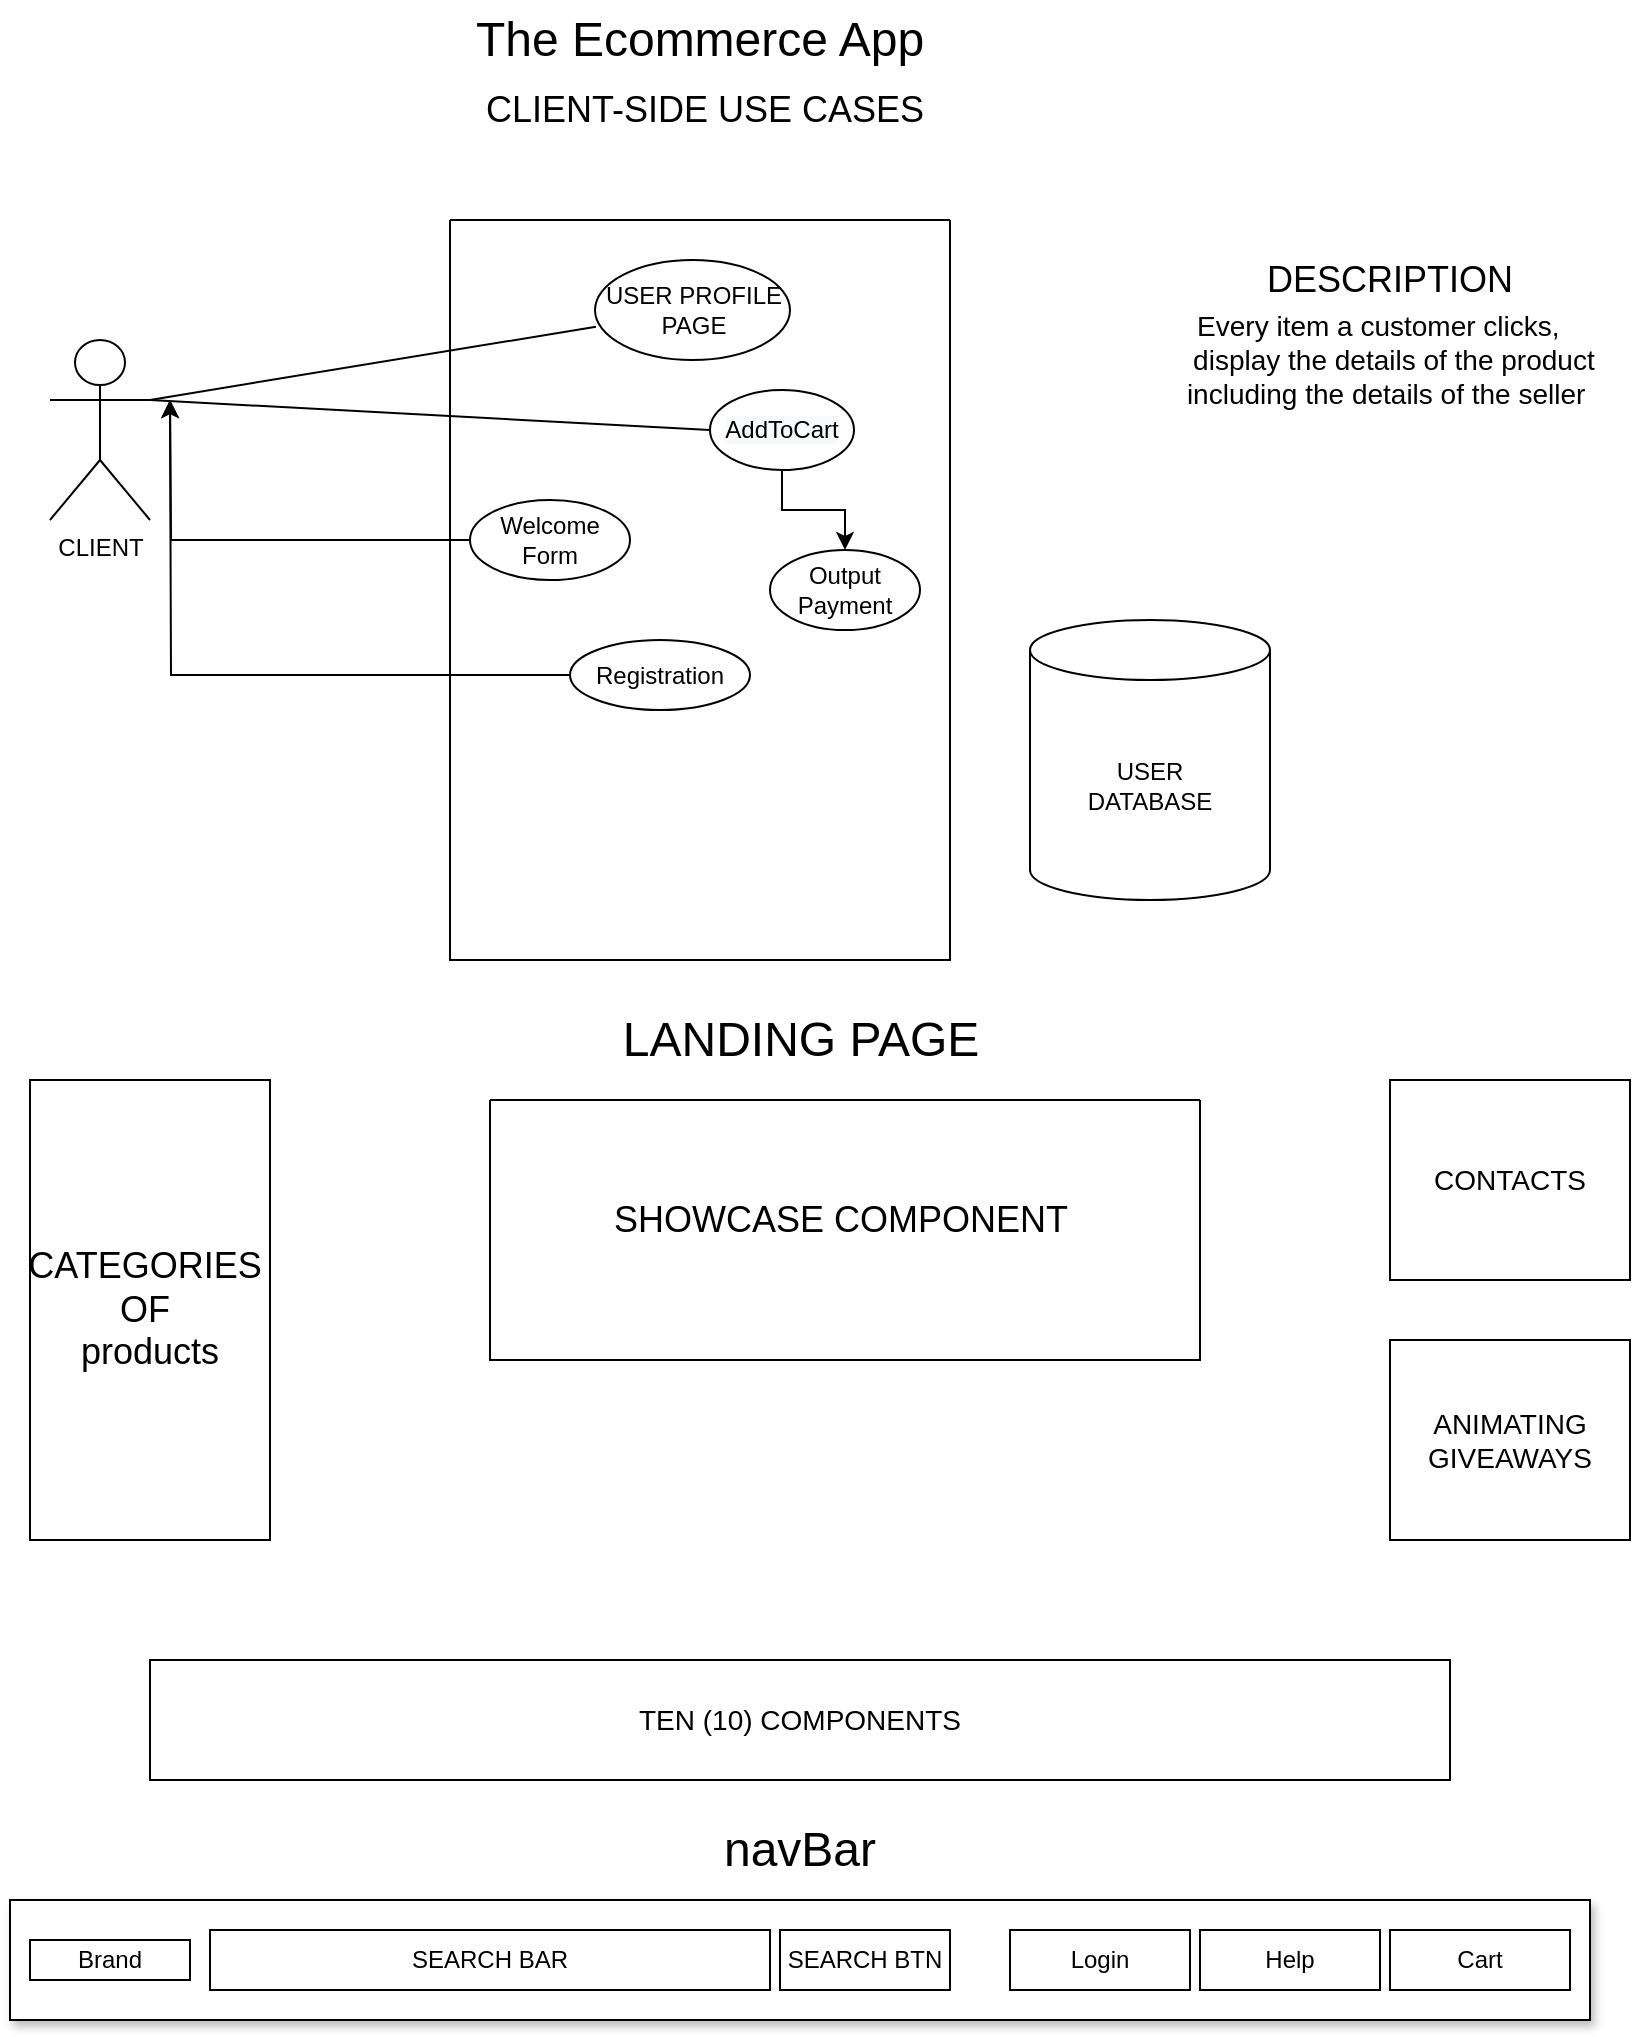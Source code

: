 <mxfile version="14.6.13" type="device"><diagram id="37yw9n6AuH2IK2UdoPyc" name="Page-1"><mxGraphModel dx="1030" dy="534" grid="1" gridSize="10" guides="1" tooltips="1" connect="1" arrows="1" fold="1" page="1" pageScale="1" pageWidth="850" pageHeight="1100" math="0" shadow="0"><root><mxCell id="0"/><mxCell id="1" parent="0"/><mxCell id="Cf2tHp2AGbCJ3Ky_lFi7-1" value="&lt;font style=&quot;font-size: 24px&quot;&gt;The Ecommerce App&lt;/font&gt;" style="text;html=1;strokeColor=none;fillColor=none;align=center;verticalAlign=middle;whiteSpace=wrap;rounded=0;" vertex="1" parent="1"><mxGeometry x="245" y="20" width="260" height="40" as="geometry"/></mxCell><mxCell id="Cf2tHp2AGbCJ3Ky_lFi7-2" value="&lt;font style=&quot;font-size: 18px&quot;&gt;CLIENT-SIDE USE CASES&lt;/font&gt;" style="text;html=1;strokeColor=none;fillColor=none;align=center;verticalAlign=middle;whiteSpace=wrap;rounded=0;" vertex="1" parent="1"><mxGeometry x="260" y="60" width="235" height="30" as="geometry"/></mxCell><mxCell id="Cf2tHp2AGbCJ3Ky_lFi7-5" value="USER&lt;br&gt;DATABASE" style="shape=cylinder3;whiteSpace=wrap;html=1;boundedLbl=1;backgroundOutline=1;size=15;" vertex="1" parent="1"><mxGeometry x="540" y="330" width="120" height="140" as="geometry"/></mxCell><mxCell id="Cf2tHp2AGbCJ3Ky_lFi7-6" value="CLIENT" style="shape=umlActor;verticalLabelPosition=bottom;verticalAlign=top;html=1;outlineConnect=0;" vertex="1" parent="1"><mxGeometry x="50" y="190" width="50" height="90" as="geometry"/></mxCell><mxCell id="Cf2tHp2AGbCJ3Ky_lFi7-11" value="" style="swimlane;startSize=0;" vertex="1" parent="1"><mxGeometry x="250" y="130" width="250" height="370" as="geometry"/></mxCell><mxCell id="Cf2tHp2AGbCJ3Ky_lFi7-9" value="&lt;span&gt;USER PROFILE PAGE&lt;/span&gt;" style="ellipse;whiteSpace=wrap;html=1;" vertex="1" parent="Cf2tHp2AGbCJ3Ky_lFi7-11"><mxGeometry x="72.5" y="20" width="97.5" height="50" as="geometry"/></mxCell><mxCell id="Cf2tHp2AGbCJ3Ky_lFi7-17" style="edgeStyle=orthogonalEdgeStyle;rounded=0;orthogonalLoop=1;jettySize=auto;html=1;entryX=0.5;entryY=0;entryDx=0;entryDy=0;" edge="1" parent="Cf2tHp2AGbCJ3Ky_lFi7-11" source="Cf2tHp2AGbCJ3Ky_lFi7-10" target="Cf2tHp2AGbCJ3Ky_lFi7-16"><mxGeometry relative="1" as="geometry"/></mxCell><mxCell id="Cf2tHp2AGbCJ3Ky_lFi7-10" value="&#10;&#10;&lt;span style=&quot;color: rgb(0, 0, 0); font-family: helvetica; font-size: 12px; font-style: normal; font-weight: 400; letter-spacing: normal; text-align: center; text-indent: 0px; text-transform: none; word-spacing: 0px; background-color: rgb(248, 249, 250); display: inline; float: none;&quot;&gt;AddToCart&lt;/span&gt;&#10;&#10;" style="ellipse;whiteSpace=wrap;html=1;" vertex="1" parent="Cf2tHp2AGbCJ3Ky_lFi7-11"><mxGeometry x="130" y="85" width="72" height="40" as="geometry"/></mxCell><mxCell id="Cf2tHp2AGbCJ3Ky_lFi7-15" value="Welcome&lt;br&gt;Form" style="ellipse;whiteSpace=wrap;html=1;" vertex="1" parent="Cf2tHp2AGbCJ3Ky_lFi7-11"><mxGeometry x="10" y="140" width="80" height="40" as="geometry"/></mxCell><mxCell id="Cf2tHp2AGbCJ3Ky_lFi7-16" value="Output&lt;br&gt;Payment" style="ellipse;whiteSpace=wrap;html=1;" vertex="1" parent="Cf2tHp2AGbCJ3Ky_lFi7-11"><mxGeometry x="160" y="165" width="75" height="40" as="geometry"/></mxCell><mxCell id="Cf2tHp2AGbCJ3Ky_lFi7-19" value="Registration" style="ellipse;whiteSpace=wrap;html=1;" vertex="1" parent="Cf2tHp2AGbCJ3Ky_lFi7-11"><mxGeometry x="60" y="210" width="90" height="35" as="geometry"/></mxCell><mxCell id="Cf2tHp2AGbCJ3Ky_lFi7-12" value="" style="endArrow=none;html=1;entryX=0.005;entryY=0.667;entryDx=0;entryDy=0;entryPerimeter=0;exitX=1;exitY=0.333;exitDx=0;exitDy=0;exitPerimeter=0;" edge="1" parent="1" source="Cf2tHp2AGbCJ3Ky_lFi7-6" target="Cf2tHp2AGbCJ3Ky_lFi7-9"><mxGeometry width="50" height="50" relative="1" as="geometry"><mxPoint x="130" y="240" as="sourcePoint"/><mxPoint x="180" y="190" as="targetPoint"/></mxGeometry></mxCell><mxCell id="Cf2tHp2AGbCJ3Ky_lFi7-14" value="" style="endArrow=none;html=1;entryX=0;entryY=0.5;entryDx=0;entryDy=0;exitX=1;exitY=0.333;exitDx=0;exitDy=0;exitPerimeter=0;" edge="1" parent="1" source="Cf2tHp2AGbCJ3Ky_lFi7-6" target="Cf2tHp2AGbCJ3Ky_lFi7-10"><mxGeometry width="50" height="50" relative="1" as="geometry"><mxPoint x="140" y="330" as="sourcePoint"/><mxPoint x="190" y="280" as="targetPoint"/></mxGeometry></mxCell><mxCell id="Cf2tHp2AGbCJ3Ky_lFi7-18" style="edgeStyle=orthogonalEdgeStyle;rounded=0;orthogonalLoop=1;jettySize=auto;html=1;exitX=0;exitY=0.5;exitDx=0;exitDy=0;" edge="1" parent="1" source="Cf2tHp2AGbCJ3Ky_lFi7-15"><mxGeometry relative="1" as="geometry"><mxPoint x="110" y="220" as="targetPoint"/></mxGeometry></mxCell><mxCell id="Cf2tHp2AGbCJ3Ky_lFi7-20" style="edgeStyle=orthogonalEdgeStyle;rounded=0;orthogonalLoop=1;jettySize=auto;html=1;" edge="1" parent="1" source="Cf2tHp2AGbCJ3Ky_lFi7-19"><mxGeometry relative="1" as="geometry"><mxPoint x="110" y="220" as="targetPoint"/></mxGeometry></mxCell><mxCell id="Cf2tHp2AGbCJ3Ky_lFi7-22" value="" style="swimlane;startSize=0;" vertex="1" parent="1"><mxGeometry x="270" y="570" width="355" height="130" as="geometry"/></mxCell><mxCell id="Cf2tHp2AGbCJ3Ky_lFi7-25" value="&lt;font style=&quot;font-size: 18px&quot;&gt;SHOWCASE COMPONENT&lt;/font&gt;" style="text;html=1;align=center;verticalAlign=middle;resizable=0;points=[];autosize=1;strokeColor=none;" vertex="1" parent="Cf2tHp2AGbCJ3Ky_lFi7-22"><mxGeometry x="55" y="50" width="240" height="20" as="geometry"/></mxCell><mxCell id="Cf2tHp2AGbCJ3Ky_lFi7-23" value="&lt;font style=&quot;font-size: 18px&quot;&gt;CATEGORIES&amp;nbsp;&lt;br&gt;OF&amp;nbsp;&lt;br&gt;products&lt;br&gt;&lt;/font&gt;" style="rounded=0;whiteSpace=wrap;html=1;" vertex="1" parent="1"><mxGeometry x="40" y="560" width="120" height="230" as="geometry"/></mxCell><mxCell id="Cf2tHp2AGbCJ3Ky_lFi7-24" value="&lt;font style=&quot;font-size: 14px&quot;&gt;CONTACTS&lt;/font&gt;" style="rounded=0;whiteSpace=wrap;html=1;" vertex="1" parent="1"><mxGeometry x="720" y="560" width="120" height="100" as="geometry"/></mxCell><mxCell id="Cf2tHp2AGbCJ3Ky_lFi7-26" value="&lt;font style=&quot;font-size: 14px&quot;&gt;ANIMATING&lt;br&gt;GIVEAWAYS&lt;/font&gt;" style="rounded=0;whiteSpace=wrap;html=1;" vertex="1" parent="1"><mxGeometry x="720" y="690" width="120" height="100" as="geometry"/></mxCell><mxCell id="Cf2tHp2AGbCJ3Ky_lFi7-27" value="&lt;font style=&quot;font-size: 14px&quot;&gt;TEN (10) COMPONENTS&lt;/font&gt;" style="rounded=0;whiteSpace=wrap;html=1;align=center;" vertex="1" parent="1"><mxGeometry x="100" y="850" width="650" height="60" as="geometry"/></mxCell><mxCell id="Cf2tHp2AGbCJ3Ky_lFi7-28" value="&lt;font style=&quot;font-size: 24px&quot;&gt;LANDING PAGE&lt;/font&gt;" style="text;html=1;align=center;verticalAlign=middle;resizable=0;points=[];autosize=1;strokeColor=none;" vertex="1" parent="1"><mxGeometry x="330" y="530" width="190" height="20" as="geometry"/></mxCell><mxCell id="Cf2tHp2AGbCJ3Ky_lFi7-29" value="&lt;font style=&quot;font-size: 18px&quot;&gt;DESCRIPTION&lt;/font&gt;" style="text;html=1;strokeColor=none;fillColor=none;align=center;verticalAlign=middle;whiteSpace=wrap;rounded=0;" vertex="1" parent="1"><mxGeometry x="660" y="150" width="120" height="20" as="geometry"/></mxCell><mxCell id="Cf2tHp2AGbCJ3Ky_lFi7-30" value="&lt;font style=&quot;font-size: 14px&quot;&gt;Every item a customer clicks,&amp;nbsp; &amp;nbsp; &amp;nbsp;display the details of the product including the details of the seller&amp;nbsp;&lt;/font&gt;" style="text;html=1;strokeColor=none;fillColor=none;align=center;verticalAlign=middle;whiteSpace=wrap;rounded=0;" vertex="1" parent="1"><mxGeometry x="615" y="190" width="210" height="20" as="geometry"/></mxCell><mxCell id="Cf2tHp2AGbCJ3Ky_lFi7-31" value="" style="rounded=0;whiteSpace=wrap;html=1;align=center;shadow=1;" vertex="1" parent="1"><mxGeometry x="30" y="970" width="790" height="60" as="geometry"/></mxCell><mxCell id="Cf2tHp2AGbCJ3Ky_lFi7-33" value="&lt;span&gt;Brand&lt;/span&gt;" style="rounded=0;whiteSpace=wrap;html=1;align=center;" vertex="1" parent="1"><mxGeometry x="40" y="990" width="80" height="20" as="geometry"/></mxCell><mxCell id="Cf2tHp2AGbCJ3Ky_lFi7-34" value="&lt;font style=&quot;font-size: 24px&quot;&gt;navBar&lt;/font&gt;" style="text;html=1;strokeColor=none;fillColor=none;align=center;verticalAlign=middle;whiteSpace=wrap;rounded=0;" vertex="1" parent="1"><mxGeometry x="350" y="930" width="150" height="30" as="geometry"/></mxCell><mxCell id="Cf2tHp2AGbCJ3Ky_lFi7-35" value="SEARCH BAR" style="rounded=0;whiteSpace=wrap;html=1;align=center;" vertex="1" parent="1"><mxGeometry x="130" y="985" width="280" height="30" as="geometry"/></mxCell><mxCell id="Cf2tHp2AGbCJ3Ky_lFi7-36" value="Login" style="rounded=0;whiteSpace=wrap;html=1;align=center;" vertex="1" parent="1"><mxGeometry x="530" y="985" width="90" height="30" as="geometry"/></mxCell><mxCell id="Cf2tHp2AGbCJ3Ky_lFi7-38" value="Help" style="rounded=0;whiteSpace=wrap;html=1;align=center;" vertex="1" parent="1"><mxGeometry x="625" y="985" width="90" height="30" as="geometry"/></mxCell><mxCell id="Cf2tHp2AGbCJ3Ky_lFi7-39" value="Cart" style="rounded=0;whiteSpace=wrap;html=1;align=center;" vertex="1" parent="1"><mxGeometry x="720" y="985" width="90" height="30" as="geometry"/></mxCell><mxCell id="Cf2tHp2AGbCJ3Ky_lFi7-41" value="SEARCH BTN" style="rounded=0;whiteSpace=wrap;html=1;align=center;" vertex="1" parent="1"><mxGeometry x="415" y="985" width="85" height="30" as="geometry"/></mxCell></root></mxGraphModel></diagram></mxfile>